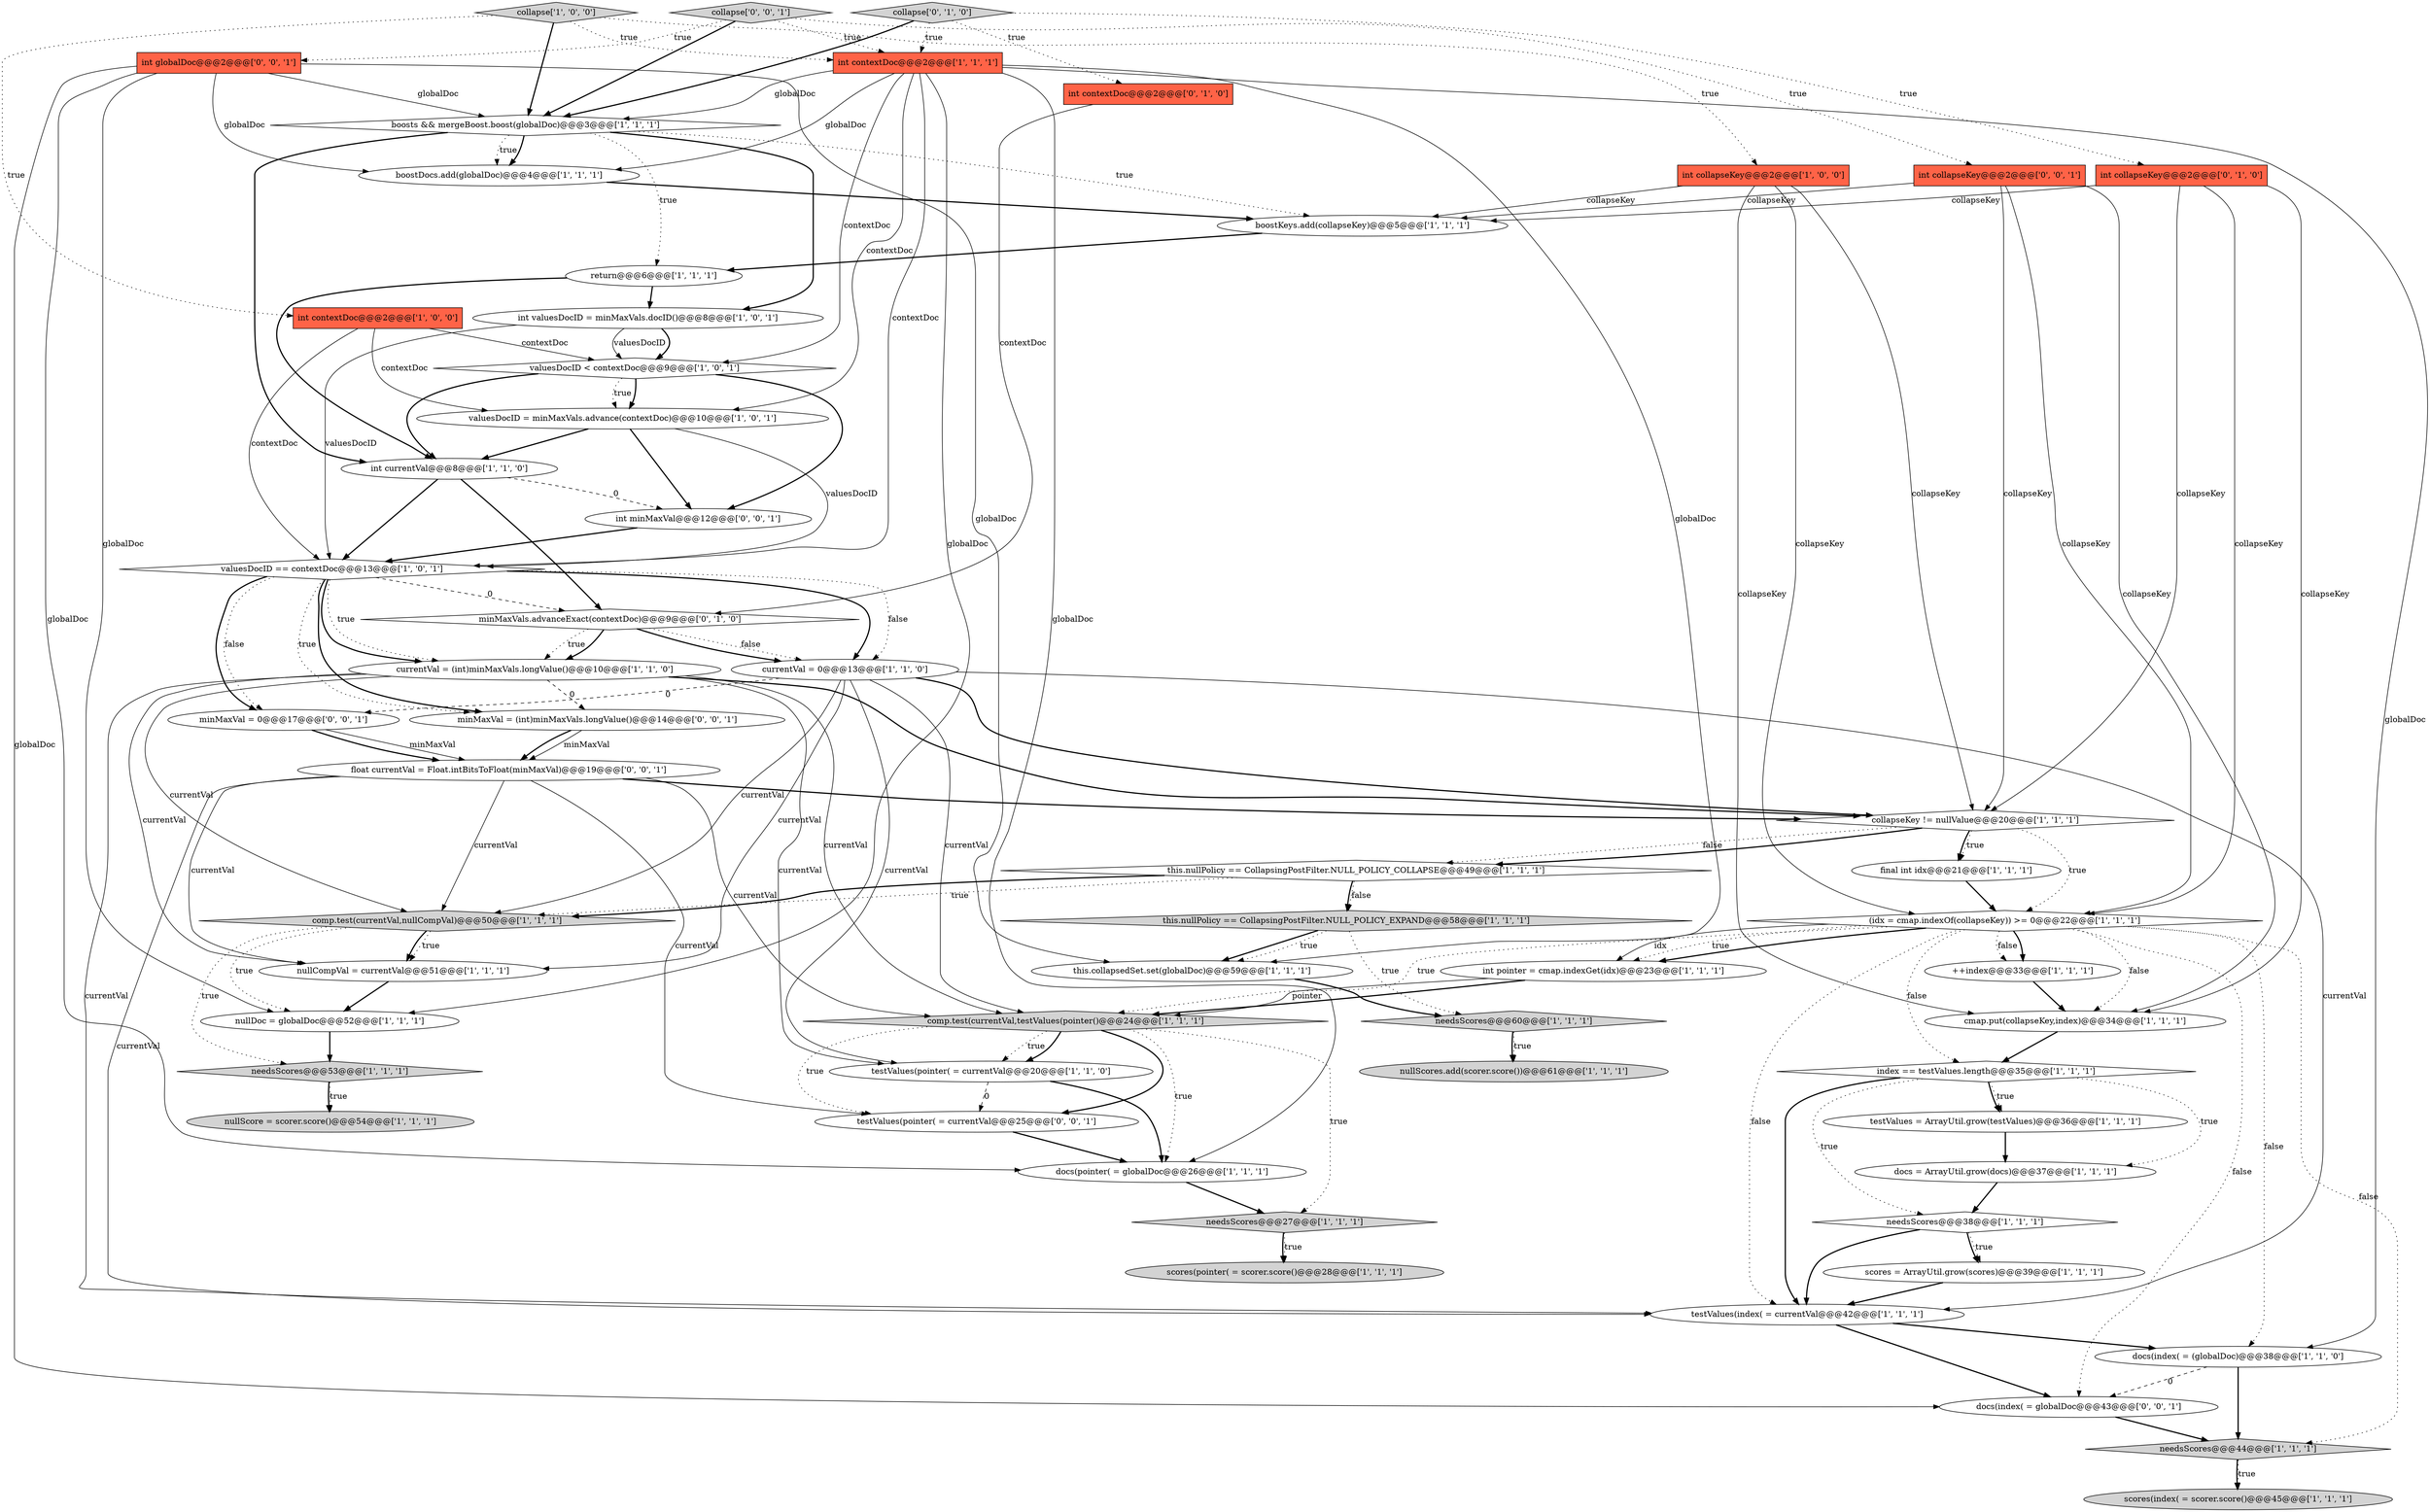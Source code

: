 digraph {
0 [style = filled, label = "collapse['1', '0', '0']", fillcolor = lightgray, shape = diamond image = "AAA0AAABBB1BBB"];
9 [style = filled, label = "valuesDocID = minMaxVals.advance(contextDoc)@@@10@@@['1', '0', '1']", fillcolor = white, shape = ellipse image = "AAA0AAABBB1BBB"];
46 [style = filled, label = "int collapseKey@@@2@@@['0', '1', '0']", fillcolor = tomato, shape = box image = "AAA0AAABBB2BBB"];
31 [style = filled, label = "valuesDocID == contextDoc@@@13@@@['1', '0', '1']", fillcolor = white, shape = diamond image = "AAA0AAABBB1BBB"];
12 [style = filled, label = "needsScores@@@60@@@['1', '1', '1']", fillcolor = lightgray, shape = diamond image = "AAA0AAABBB1BBB"];
26 [style = filled, label = "final int idx@@@21@@@['1', '1', '1']", fillcolor = white, shape = ellipse image = "AAA0AAABBB1BBB"];
52 [style = filled, label = "testValues(pointer( = currentVal@@@25@@@['0', '0', '1']", fillcolor = white, shape = ellipse image = "AAA0AAABBB3BBB"];
57 [style = filled, label = "minMaxVal = 0@@@17@@@['0', '0', '1']", fillcolor = white, shape = ellipse image = "AAA0AAABBB3BBB"];
7 [style = filled, label = "int contextDoc@@@2@@@['1', '0', '0']", fillcolor = tomato, shape = box image = "AAA0AAABBB1BBB"];
53 [style = filled, label = "collapse['0', '0', '1']", fillcolor = lightgray, shape = diamond image = "AAA0AAABBB3BBB"];
23 [style = filled, label = "docs = ArrayUtil.grow(docs)@@@37@@@['1', '1', '1']", fillcolor = white, shape = ellipse image = "AAA0AAABBB1BBB"];
11 [style = filled, label = "this.collapsedSet.set(globalDoc)@@@59@@@['1', '1', '1']", fillcolor = white, shape = ellipse image = "AAA0AAABBB1BBB"];
13 [style = filled, label = "nullScores.add(scorer.score())@@@61@@@['1', '1', '1']", fillcolor = lightgray, shape = ellipse image = "AAA0AAABBB1BBB"];
6 [style = filled, label = "testValues = ArrayUtil.grow(testValues)@@@36@@@['1', '1', '1']", fillcolor = white, shape = ellipse image = "AAA0AAABBB1BBB"];
3 [style = filled, label = "currentVal = 0@@@13@@@['1', '1', '0']", fillcolor = white, shape = ellipse image = "AAA0AAABBB1BBB"];
14 [style = filled, label = "comp.test(currentVal,testValues(pointer()@@@24@@@['1', '1', '1']", fillcolor = lightgray, shape = diamond image = "AAA0AAABBB1BBB"];
17 [style = filled, label = "needsScores@@@44@@@['1', '1', '1']", fillcolor = lightgray, shape = diamond image = "AAA0AAABBB1BBB"];
18 [style = filled, label = "boostDocs.add(globalDoc)@@@4@@@['1', '1', '1']", fillcolor = white, shape = ellipse image = "AAA0AAABBB1BBB"];
54 [style = filled, label = "float currentVal = Float.intBitsToFloat(minMaxVal)@@@19@@@['0', '0', '1']", fillcolor = white, shape = ellipse image = "AAA0AAABBB3BBB"];
55 [style = filled, label = "docs(index( = globalDoc@@@43@@@['0', '0', '1']", fillcolor = white, shape = ellipse image = "AAA0AAABBB3BBB"];
10 [style = filled, label = "return@@@6@@@['1', '1', '1']", fillcolor = white, shape = ellipse image = "AAA0AAABBB1BBB"];
48 [style = filled, label = "minMaxVals.advanceExact(contextDoc)@@@9@@@['0', '1', '0']", fillcolor = white, shape = diamond image = "AAA1AAABBB2BBB"];
22 [style = filled, label = "int collapseKey@@@2@@@['1', '0', '0']", fillcolor = tomato, shape = box image = "AAA0AAABBB1BBB"];
32 [style = filled, label = "nullCompVal = currentVal@@@51@@@['1', '1', '1']", fillcolor = white, shape = ellipse image = "AAA0AAABBB1BBB"];
19 [style = filled, label = "currentVal = (int)minMaxVals.longValue()@@@10@@@['1', '1', '0']", fillcolor = white, shape = ellipse image = "AAA0AAABBB1BBB"];
42 [style = filled, label = "nullScore = scorer.score()@@@54@@@['1', '1', '1']", fillcolor = lightgray, shape = ellipse image = "AAA0AAABBB1BBB"];
40 [style = filled, label = "testValues(pointer( = currentVal@@@20@@@['1', '1', '0']", fillcolor = white, shape = ellipse image = "AAA0AAABBB1BBB"];
2 [style = filled, label = "int pointer = cmap.indexGet(idx)@@@23@@@['1', '1', '1']", fillcolor = white, shape = ellipse image = "AAA0AAABBB1BBB"];
34 [style = filled, label = "index == testValues.length@@@35@@@['1', '1', '1']", fillcolor = white, shape = diamond image = "AAA0AAABBB1BBB"];
51 [style = filled, label = "minMaxVal = (int)minMaxVals.longValue()@@@14@@@['0', '0', '1']", fillcolor = white, shape = ellipse image = "AAA0AAABBB3BBB"];
4 [style = filled, label = "docs(pointer( = globalDoc@@@26@@@['1', '1', '1']", fillcolor = white, shape = ellipse image = "AAA0AAABBB1BBB"];
1 [style = filled, label = "scores(index( = scorer.score()@@@45@@@['1', '1', '1']", fillcolor = lightgray, shape = ellipse image = "AAA0AAABBB1BBB"];
38 [style = filled, label = "boostKeys.add(collapseKey)@@@5@@@['1', '1', '1']", fillcolor = white, shape = ellipse image = "AAA0AAABBB1BBB"];
45 [style = filled, label = "collapse['0', '1', '0']", fillcolor = lightgray, shape = diamond image = "AAA0AAABBB2BBB"];
20 [style = filled, label = "docs(index( = (globalDoc)@@@38@@@['1', '1', '0']", fillcolor = white, shape = ellipse image = "AAA0AAABBB1BBB"];
35 [style = filled, label = "(idx = cmap.indexOf(collapseKey)) >= 0@@@22@@@['1', '1', '1']", fillcolor = white, shape = diamond image = "AAA0AAABBB1BBB"];
43 [style = filled, label = "int contextDoc@@@2@@@['1', '1', '1']", fillcolor = tomato, shape = box image = "AAA0AAABBB1BBB"];
30 [style = filled, label = "scores = ArrayUtil.grow(scores)@@@39@@@['1', '1', '1']", fillcolor = white, shape = ellipse image = "AAA0AAABBB1BBB"];
33 [style = filled, label = "++index@@@33@@@['1', '1', '1']", fillcolor = white, shape = ellipse image = "AAA0AAABBB1BBB"];
47 [style = filled, label = "int contextDoc@@@2@@@['0', '1', '0']", fillcolor = tomato, shape = box image = "AAA0AAABBB2BBB"];
44 [style = filled, label = "this.nullPolicy == CollapsingPostFilter.NULL_POLICY_EXPAND@@@58@@@['1', '1', '1']", fillcolor = lightgray, shape = diamond image = "AAA0AAABBB1BBB"];
25 [style = filled, label = "nullDoc = globalDoc@@@52@@@['1', '1', '1']", fillcolor = white, shape = ellipse image = "AAA0AAABBB1BBB"];
41 [style = filled, label = "scores(pointer( = scorer.score()@@@28@@@['1', '1', '1']", fillcolor = lightgray, shape = ellipse image = "AAA0AAABBB1BBB"];
8 [style = filled, label = "int currentVal@@@8@@@['1', '1', '0']", fillcolor = white, shape = ellipse image = "AAA0AAABBB1BBB"];
27 [style = filled, label = "cmap.put(collapseKey,index)@@@34@@@['1', '1', '1']", fillcolor = white, shape = ellipse image = "AAA0AAABBB1BBB"];
36 [style = filled, label = "needsScores@@@38@@@['1', '1', '1']", fillcolor = white, shape = diamond image = "AAA0AAABBB1BBB"];
49 [style = filled, label = "int globalDoc@@@2@@@['0', '0', '1']", fillcolor = tomato, shape = box image = "AAA0AAABBB3BBB"];
50 [style = filled, label = "int minMaxVal@@@12@@@['0', '0', '1']", fillcolor = white, shape = ellipse image = "AAA0AAABBB3BBB"];
56 [style = filled, label = "int collapseKey@@@2@@@['0', '0', '1']", fillcolor = tomato, shape = box image = "AAA0AAABBB3BBB"];
16 [style = filled, label = "boosts && mergeBoost.boost(globalDoc)@@@3@@@['1', '1', '1']", fillcolor = white, shape = diamond image = "AAA0AAABBB1BBB"];
24 [style = filled, label = "needsScores@@@27@@@['1', '1', '1']", fillcolor = lightgray, shape = diamond image = "AAA0AAABBB1BBB"];
37 [style = filled, label = "this.nullPolicy == CollapsingPostFilter.NULL_POLICY_COLLAPSE@@@49@@@['1', '1', '1']", fillcolor = white, shape = diamond image = "AAA0AAABBB1BBB"];
5 [style = filled, label = "int valuesDocID = minMaxVals.docID()@@@8@@@['1', '0', '1']", fillcolor = white, shape = ellipse image = "AAA0AAABBB1BBB"];
29 [style = filled, label = "collapseKey != nullValue@@@20@@@['1', '1', '1']", fillcolor = white, shape = diamond image = "AAA0AAABBB1BBB"];
15 [style = filled, label = "testValues(index( = currentVal@@@42@@@['1', '1', '1']", fillcolor = white, shape = ellipse image = "AAA0AAABBB1BBB"];
21 [style = filled, label = "comp.test(currentVal,nullCompVal)@@@50@@@['1', '1', '1']", fillcolor = lightgray, shape = diamond image = "AAA0AAABBB1BBB"];
28 [style = filled, label = "valuesDocID < contextDoc@@@9@@@['1', '0', '1']", fillcolor = white, shape = diamond image = "AAA0AAABBB1BBB"];
39 [style = filled, label = "needsScores@@@53@@@['1', '1', '1']", fillcolor = lightgray, shape = diamond image = "AAA0AAABBB1BBB"];
19->14 [style = solid, label="currentVal"];
35->33 [style = bold, label=""];
14->4 [style = dotted, label="true"];
11->12 [style = bold, label=""];
20->55 [style = dashed, label="0"];
49->25 [style = solid, label="globalDoc"];
31->3 [style = dotted, label="false"];
8->48 [style = bold, label=""];
21->32 [style = bold, label=""];
56->29 [style = solid, label="collapseKey"];
36->30 [style = bold, label=""];
40->52 [style = dashed, label="0"];
43->31 [style = solid, label="contextDoc"];
26->35 [style = bold, label=""];
52->4 [style = bold, label=""];
7->31 [style = solid, label="contextDoc"];
16->18 [style = dotted, label="true"];
40->4 [style = bold, label=""];
29->37 [style = dotted, label="false"];
39->42 [style = bold, label=""];
51->54 [style = bold, label=""];
44->12 [style = dotted, label="true"];
8->31 [style = bold, label=""];
8->50 [style = dashed, label="0"];
45->16 [style = bold, label=""];
51->54 [style = solid, label="minMaxVal"];
14->40 [style = dotted, label="true"];
4->24 [style = bold, label=""];
31->19 [style = dotted, label="true"];
19->29 [style = bold, label=""];
46->38 [style = solid, label="collapseKey"];
35->15 [style = dotted, label="false"];
3->57 [style = dashed, label="0"];
16->10 [style = dotted, label="true"];
18->38 [style = bold, label=""];
19->21 [style = solid, label="currentVal"];
43->25 [style = solid, label="globalDoc"];
49->16 [style = solid, label="globalDoc"];
34->23 [style = dotted, label="true"];
16->5 [style = bold, label=""];
20->17 [style = bold, label=""];
49->11 [style = solid, label="globalDoc"];
27->34 [style = bold, label=""];
5->28 [style = bold, label=""];
45->47 [style = dotted, label="true"];
46->29 [style = solid, label="collapseKey"];
10->5 [style = bold, label=""];
31->3 [style = bold, label=""];
43->4 [style = solid, label="globalDoc"];
17->1 [style = bold, label=""];
33->27 [style = bold, label=""];
34->15 [style = bold, label=""];
22->38 [style = solid, label="collapseKey"];
56->38 [style = solid, label="collapseKey"];
17->1 [style = dotted, label="true"];
57->54 [style = solid, label="minMaxVal"];
38->10 [style = bold, label=""];
54->21 [style = solid, label="currentVal"];
31->57 [style = dotted, label="false"];
0->7 [style = dotted, label="true"];
16->8 [style = bold, label=""];
28->8 [style = bold, label=""];
46->27 [style = solid, label="collapseKey"];
35->20 [style = dotted, label="false"];
15->55 [style = bold, label=""];
50->31 [style = bold, label=""];
3->32 [style = solid, label="currentVal"];
12->13 [style = bold, label=""];
16->38 [style = dotted, label="true"];
56->27 [style = solid, label="collapseKey"];
31->51 [style = bold, label=""];
37->21 [style = bold, label=""];
0->16 [style = bold, label=""];
3->14 [style = solid, label="currentVal"];
19->51 [style = dashed, label="0"];
35->33 [style = dotted, label="false"];
45->43 [style = dotted, label="true"];
35->55 [style = dotted, label="false"];
14->52 [style = bold, label=""];
53->43 [style = dotted, label="true"];
15->20 [style = bold, label=""];
44->11 [style = bold, label=""];
19->32 [style = solid, label="currentVal"];
14->52 [style = dotted, label="true"];
9->50 [style = bold, label=""];
6->23 [style = bold, label=""];
35->14 [style = dotted, label="true"];
5->28 [style = solid, label="valuesDocID"];
21->25 [style = dotted, label="true"];
19->40 [style = solid, label="currentVal"];
28->9 [style = bold, label=""];
34->6 [style = dotted, label="true"];
3->29 [style = bold, label=""];
44->11 [style = dotted, label="true"];
35->2 [style = bold, label=""];
47->48 [style = solid, label="contextDoc"];
3->40 [style = solid, label="currentVal"];
0->22 [style = dotted, label="true"];
54->14 [style = solid, label="currentVal"];
49->55 [style = solid, label="globalDoc"];
9->31 [style = solid, label="valuesDocID"];
37->44 [style = dotted, label="false"];
53->49 [style = dotted, label="true"];
34->6 [style = bold, label=""];
39->42 [style = dotted, label="true"];
29->35 [style = dotted, label="true"];
49->4 [style = solid, label="globalDoc"];
10->8 [style = bold, label=""];
3->15 [style = solid, label="currentVal"];
29->26 [style = dotted, label="true"];
21->39 [style = dotted, label="true"];
3->21 [style = solid, label="currentVal"];
54->52 [style = solid, label="currentVal"];
48->19 [style = dotted, label="true"];
22->27 [style = solid, label="collapseKey"];
22->35 [style = solid, label="collapseKey"];
43->11 [style = solid, label="globalDoc"];
32->25 [style = bold, label=""];
53->56 [style = dotted, label="true"];
19->15 [style = solid, label="currentVal"];
14->24 [style = dotted, label="true"];
21->32 [style = dotted, label="true"];
53->16 [style = bold, label=""];
55->17 [style = bold, label=""];
48->3 [style = dotted, label="false"];
31->19 [style = bold, label=""];
35->2 [style = solid, label="idx"];
34->36 [style = dotted, label="true"];
28->50 [style = bold, label=""];
31->57 [style = bold, label=""];
43->16 [style = solid, label="globalDoc"];
43->9 [style = solid, label="contextDoc"];
36->30 [style = dotted, label="true"];
36->15 [style = bold, label=""];
7->28 [style = solid, label="contextDoc"];
35->27 [style = dotted, label="false"];
30->15 [style = bold, label=""];
37->44 [style = bold, label=""];
48->19 [style = bold, label=""];
16->18 [style = bold, label=""];
29->37 [style = bold, label=""];
54->15 [style = solid, label="currentVal"];
12->13 [style = dotted, label="true"];
2->14 [style = solid, label="pointer"];
57->54 [style = bold, label=""];
54->29 [style = bold, label=""];
43->20 [style = solid, label="globalDoc"];
37->21 [style = dotted, label="true"];
22->29 [style = solid, label="collapseKey"];
24->41 [style = dotted, label="true"];
31->48 [style = dashed, label="0"];
5->31 [style = solid, label="valuesDocID"];
25->39 [style = bold, label=""];
7->9 [style = solid, label="contextDoc"];
35->2 [style = dotted, label="true"];
24->41 [style = bold, label=""];
49->18 [style = solid, label="globalDoc"];
46->35 [style = solid, label="collapseKey"];
23->36 [style = bold, label=""];
43->18 [style = solid, label="globalDoc"];
54->32 [style = solid, label="currentVal"];
0->43 [style = dotted, label="true"];
2->14 [style = bold, label=""];
35->17 [style = dotted, label="false"];
9->8 [style = bold, label=""];
56->35 [style = solid, label="collapseKey"];
14->40 [style = bold, label=""];
31->51 [style = dotted, label="true"];
45->46 [style = dotted, label="true"];
43->28 [style = solid, label="contextDoc"];
48->3 [style = bold, label=""];
28->9 [style = dotted, label="true"];
29->26 [style = bold, label=""];
35->34 [style = dotted, label="false"];
}
